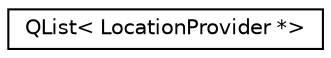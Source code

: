 digraph "类继承关系图"
{
  edge [fontname="Helvetica",fontsize="10",labelfontname="Helvetica",labelfontsize="10"];
  node [fontname="Helvetica",fontsize="10",shape=record];
  rankdir="LR";
  Node0 [label="QList\< LocationProvider *\>",height=0.2,width=0.4,color="black", fillcolor="white", style="filled",URL="$class_q_list.html"];
}
